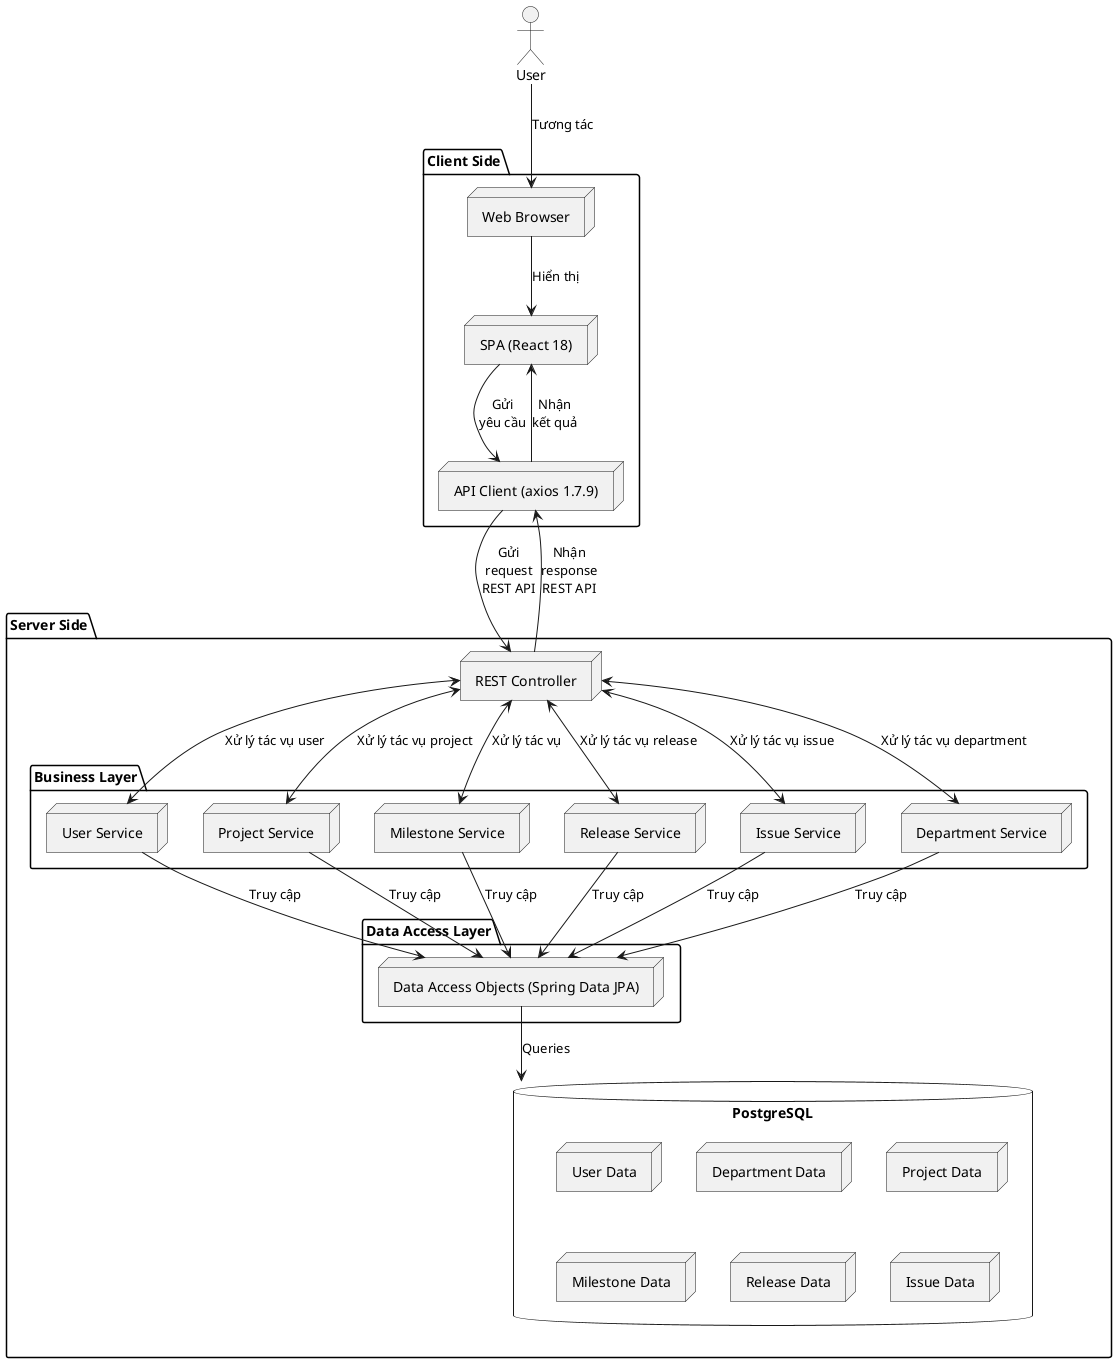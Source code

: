 @startuml

actor User as user

package "Client Side" {
  node "Web Browser" as webBrowser
  node "SPA (React 18)" as spa
  node "API Client (axios 1.7.9)" as apiClient
}

package "Server Side" {
  node "REST Controller" as restController
  package "Business Layer" {
    node "User Service" as userService
    node "Project Service" as projectService
    node "Milestone Service" as milestoneService
    node "Release Service" as releaseService
    node "Issue Service" as issueService
    node "Department Service" as departmentService
  }

  package "Data Access Layer" {
    node "Data Access Objects (Spring Data JPA)" as dao
  }

  database "PostgreSQL" as postgres {
    node "User Data"
    node "Department Data"
    node "Project Data"
    node "Milestone Data"
    node "Release Data"
    node "Issue Data"
  }
}

user --> webBrowser : "Tương tác"
webBrowser --> spa : "Hiển thị"
spa --> apiClient : "Gửi\nyêu cầu"
apiClient --> spa : "Nhận\nkết quả"
apiClient --> restController : "Gửi\nrequest\nREST API"
restController --> apiClient : "Nhận\nresponse\nREST API"
restController <--> userService : "Xử lý tác vụ user"
restController <--> projectService : "Xử lý tác vụ project"
restController <--> milestoneService : "Xử lý tác vụ"
restController <--> releaseService : "Xử lý tác vụ release"
restController <--> issueService : "Xử lý tác vụ issue"
restController <--> departmentService : "Xử lý tác vụ department"

userService --> dao : "Truy cập"
projectService --> dao : "Truy cập"
milestoneService --> dao : "Truy cập"
releaseService --> dao : "Truy cập"
issueService --> dao : "Truy cập"
departmentService --> dao : "Truy cập"

dao --> postgres : "Queries"
@enduml
